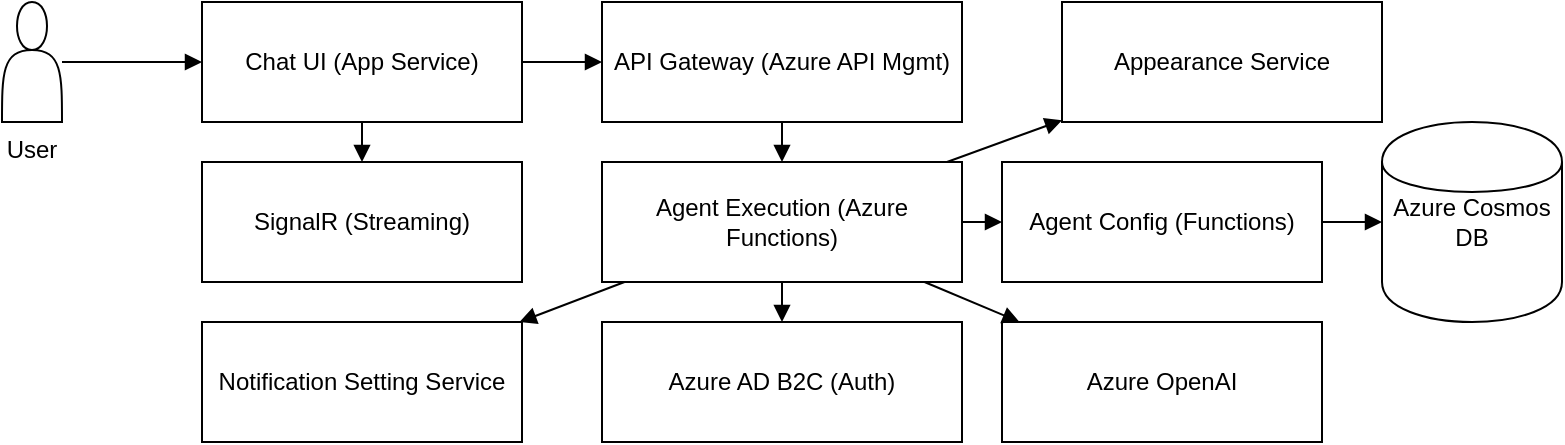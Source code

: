 <mxfile version="26.2.14">
  <diagram name="AI Agent Delivery System" id="aiAgentSystem">
    <mxGraphModel dx="1000" dy="597" grid="1" gridSize="10" guides="1" tooltips="1" connect="1" arrows="1" fold="1" page="1" pageScale="1" pageWidth="827" pageHeight="1169" math="0" shadow="0">
      <root>
        <mxCell id="0" />
        <mxCell id="1" parent="0" />
        <mxCell id="user" value="User" style="shape=actor;verticalLabelPosition=bottom;verticalAlign=top;" parent="1" vertex="1">
          <mxGeometry x="40" y="40" width="30" height="60" as="geometry" />
        </mxCell>
        <mxCell id="chatUI" value="Chat UI (App Service)" style="shape=rectangle;whiteSpace=wrap;html=1;" parent="1" vertex="1">
          <mxGeometry x="140" y="40" width="160" height="60" as="geometry" />
        </mxCell>
        <mxCell id="signalR" value="SignalR (Streaming)" style="shape=rectangle;whiteSpace=wrap;html=1;" parent="1" vertex="1">
          <mxGeometry x="140" y="120" width="160" height="60" as="geometry" />
        </mxCell>
        <mxCell id="apiGateway" value="API Gateway (Azure API Mgmt)" style="shape=rectangle;whiteSpace=wrap;html=1;" parent="1" vertex="1">
          <mxGeometry x="340" y="40" width="180" height="60" as="geometry" />
        </mxCell>
        <mxCell id="agentExec" value="Agent Execution (Azure Functions)" style="shape=rectangle;whiteSpace=wrap;html=1;" parent="1" vertex="1">
          <mxGeometry x="340" y="120" width="180" height="60" as="geometry" />
        </mxCell>
        <mxCell id="agentConfig" value="Agent Config (Functions)" style="shape=rectangle;whiteSpace=wrap;html=1;" parent="1" vertex="1">
          <mxGeometry x="540" y="120" width="160" height="60" as="geometry" />
        </mxCell>
        <mxCell id="cosmosDB" value="Azure Cosmos DB" style="shape=cylinder;whiteSpace=wrap;html=1;" parent="1" vertex="1">
          <mxGeometry x="730" y="100" width="90" height="100" as="geometry" />
        </mxCell>
        <mxCell id="openAI" value="Azure OpenAI" style="shape=rectangle;whiteSpace=wrap;html=1;" parent="1" vertex="1">
          <mxGeometry x="540" y="200" width="160" height="60" as="geometry" />
        </mxCell>
        <mxCell id="aad" value="Azure AD B2C (Auth)" style="shape=rectangle;whiteSpace=wrap;html=1;" parent="1" vertex="1">
          <mxGeometry x="340" y="200" width="180" height="60" as="geometry" />
        </mxCell>
        <mxCell id="notifySvc" value="Notification Setting Service" style="shape=rectangle;whiteSpace=wrap;html=1;" parent="1" vertex="1">
          <mxGeometry x="140" y="200" width="160" height="60" as="geometry" />
        </mxCell>
        <mxCell id="appearanceSvc" value="Appearance Service" style="shape=rectangle;whiteSpace=wrap;html=1;" parent="1" vertex="1">
          <mxGeometry x="570" y="40" width="160" height="60" as="geometry" />
        </mxCell>
        <mxCell id="arrow1" style="endArrow=block;" parent="1" source="user" target="chatUI" edge="1">
          <mxGeometry relative="1" as="geometry" />
        </mxCell>
        <mxCell id="arrow2" style="endArrow=block;" parent="1" source="chatUI" target="signalR" edge="1">
          <mxGeometry relative="1" as="geometry" />
        </mxCell>
        <mxCell id="arrow3" style="endArrow=block;" parent="1" source="chatUI" target="apiGateway" edge="1">
          <mxGeometry relative="1" as="geometry" />
        </mxCell>
        <mxCell id="arrow4" style="endArrow=block;" parent="1" source="apiGateway" target="agentExec" edge="1">
          <mxGeometry relative="1" as="geometry" />
        </mxCell>
        <mxCell id="arrow5" style="endArrow=block;" parent="1" source="agentExec" target="agentConfig" edge="1">
          <mxGeometry relative="1" as="geometry" />
        </mxCell>
        <mxCell id="arrow6" style="endArrow=block;" parent="1" source="agentConfig" target="cosmosDB" edge="1">
          <mxGeometry relative="1" as="geometry" />
        </mxCell>
        <mxCell id="arrow7" style="endArrow=block;" parent="1" source="agentExec" target="openAI" edge="1">
          <mxGeometry relative="1" as="geometry" />
        </mxCell>
        <mxCell id="arrow8" style="endArrow=block;" parent="1" source="agentExec" target="aad" edge="1">
          <mxGeometry relative="1" as="geometry" />
        </mxCell>
        <mxCell id="arrow9" style="endArrow=block;" parent="1" source="agentExec" target="notifySvc" edge="1">
          <mxGeometry relative="1" as="geometry" />
        </mxCell>
        <mxCell id="arrow10" style="endArrow=block;" parent="1" source="agentExec" target="appearanceSvc" edge="1">
          <mxGeometry relative="1" as="geometry" />
        </mxCell>
      </root>
    </mxGraphModel>
  </diagram>
</mxfile>
